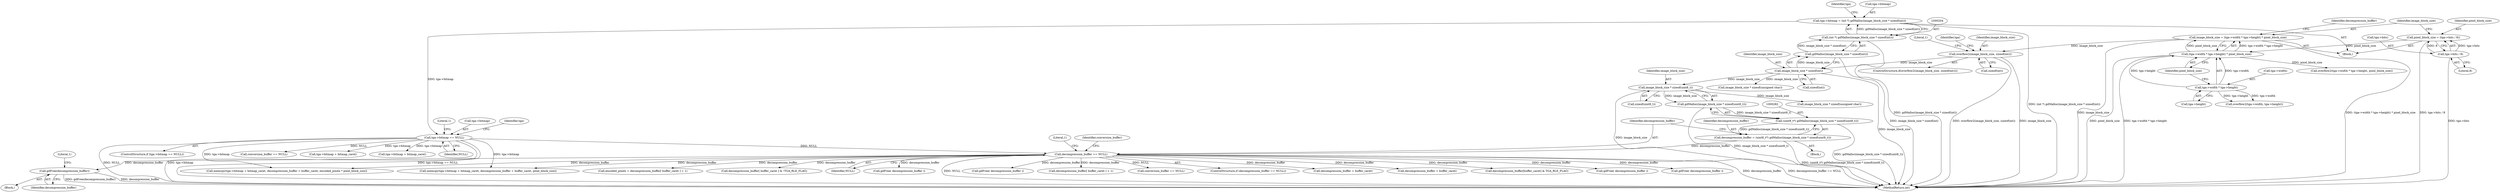 digraph "0_libgd_01c61f8ab110a77ae64b5ca67c244c728c506f03@pointer" {
"1000327" [label="(Call,gdFree(decompression_buffer))"];
"1000289" [label="(Call,decompression_buffer == NULL)"];
"1000279" [label="(Call,decompression_buffer = (uint8_t*) gdMalloc(image_block_size * sizeof(uint8_t)))"];
"1000281" [label="(Call,(uint8_t*) gdMalloc(image_block_size * sizeof(uint8_t)))"];
"1000283" [label="(Call,gdMalloc(image_block_size * sizeof(uint8_t)))"];
"1000284" [label="(Call,image_block_size * sizeof(uint8_t))"];
"1000206" [label="(Call,image_block_size * sizeof(int))"];
"1000176" [label="(Call,overflow2(image_block_size, sizeof(int)))"];
"1000117" [label="(Call,image_block_size = (tga->width * tga->height) * pixel_block_size)"];
"1000119" [label="(Call,(tga->width * tga->height) * pixel_block_size)"];
"1000120" [label="(Call,tga->width * tga->height)"];
"1000109" [label="(Call,pixel_block_size = (tga->bits / 8))"];
"1000111" [label="(Call,tga->bits / 8)"];
"1000211" [label="(Call,tga->bitmap == NULL)"];
"1000199" [label="(Call,tga->bitmap = (int *) gdMalloc(image_block_size * sizeof(int)))"];
"1000203" [label="(Call,(int *) gdMalloc(image_block_size * sizeof(int)))"];
"1000205" [label="(Call,gdMalloc(image_block_size * sizeof(int)))"];
"1000285" [label="(Identifier,image_block_size)"];
"1000327" [label="(Call,gdFree(decompression_buffer))"];
"1000279" [label="(Call,decompression_buffer = (uint8_t*) gdMalloc(image_block_size * sizeof(uint8_t)))"];
"1000188" [label="(Identifier,tga)"];
"1000175" [label="(ControlStructure,if(overflow2(image_block_size, sizeof(int))))"];
"1000221" [label="(Identifier,tga)"];
"1000281" [label="(Call,(uint8_t*) gdMalloc(image_block_size * sizeof(uint8_t)))"];
"1000177" [label="(Identifier,image_block_size)"];
"1000424" [label="(Call,encoded_pixels = decompression_buffer[ buffer_caret ] + 1)"];
"1000297" [label="(Identifier,conversion_buffer)"];
"1000371" [label="(Call,decompression_buffer[ buffer_caret ] & !TGA_RLE_FLAG)"];
"1000291" [label="(Identifier,NULL)"];
"1000478" [label="(MethodReturn,int)"];
"1000331" [label="(Literal,1)"];
"1000223" [label="(Block,)"];
"1000130" [label="(Identifier,decompression_buffer)"];
"1000215" [label="(Identifier,NULL)"];
"1000284" [label="(Call,image_block_size * sizeof(uint8_t))"];
"1000206" [label="(Call,image_block_size * sizeof(int))"];
"1000301" [label="(Call,image_block_size * sizeof(unsigned char))"];
"1000205" [label="(Call,gdMalloc(image_block_size * sizeof(int)))"];
"1000295" [label="(Literal,1)"];
"1000117" [label="(Call,image_block_size = (tga->width * tga->height) * pixel_block_size)"];
"1000109" [label="(Call,pixel_block_size = (tga->bits / 8))"];
"1000111" [label="(Call,tga->bits / 8)"];
"1000210" [label="(ControlStructure,if (tga->bitmap == NULL))"];
"1000286" [label="(Call,sizeof(uint8_t))"];
"1000110" [label="(Identifier,pixel_block_size)"];
"1000213" [label="(Identifier,tga)"];
"1000471" [label="(Call,gdFree( decompression_buffer ))"];
"1000120" [label="(Call,tga->width * tga->height)"];
"1000406" [label="(Call,memcpy(tga->bitmap + bitmap_caret, decompression_buffer + buffer_caret, pixel_block_size))"];
"1000119" [label="(Call,(tga->width * tga->height) * pixel_block_size)"];
"1000290" [label="(Identifier,decompression_buffer)"];
"1000118" [label="(Identifier,image_block_size)"];
"1000449" [label="(Call,memcpy(tga->bitmap + bitmap_caret, decompression_buffer + buffer_caret, encoded_pixels * pixel_block_size))"];
"1000289" [label="(Call,decompression_buffer == NULL)"];
"1000203" [label="(Call,(int *) gdMalloc(image_block_size * sizeof(int)))"];
"1000312" [label="(Call,gdFree( decompression_buffer ))"];
"1000200" [label="(Call,tga->bitmap)"];
"1000230" [label="(Call,image_block_size * sizeof(unsigned char))"];
"1000211" [label="(Call,tga->bitmap == NULL)"];
"1000183" [label="(Literal,1)"];
"1000124" [label="(Call,tga->height)"];
"1000178" [label="(Call,sizeof(int))"];
"1000207" [label="(Identifier,image_block_size)"];
"1000107" [label="(Block,)"];
"1000127" [label="(Identifier,pixel_block_size)"];
"1000162" [label="(Call,overflow2(tga->width * tga->height, pixel_block_size))"];
"1000112" [label="(Call,tga->bits)"];
"1000235" [label="(Call,conversion_buffer == NULL)"];
"1000407" [label="(Call,tga->bitmap + bitmap_caret)"];
"1000426" [label="(Call,decompression_buffer[ buffer_caret ] + 1)"];
"1000115" [label="(Literal,8)"];
"1000450" [label="(Call,tga->bitmap + bitmap_caret)"];
"1000306" [label="(Call,conversion_buffer == NULL)"];
"1000283" [label="(Call,gdMalloc(image_block_size * sizeof(uint8_t)))"];
"1000288" [label="(ControlStructure,if (decompression_buffer == NULL))"];
"1000280" [label="(Identifier,decompression_buffer)"];
"1000176" [label="(Call,overflow2(image_block_size, sizeof(int)))"];
"1000412" [label="(Call,decompression_buffer + buffer_caret)"];
"1000455" [label="(Call,decompression_buffer + buffer_caret)"];
"1000218" [label="(Literal,1)"];
"1000361" [label="(Call,decompression_buffer[buffer_caret] & TGA_RLE_FLAG)"];
"1000150" [label="(Call,overflow2(tga->width, tga->height))"];
"1000212" [label="(Call,tga->bitmap)"];
"1000328" [label="(Identifier,decompression_buffer)"];
"1000442" [label="(Call,gdFree( decompression_buffer ))"];
"1000208" [label="(Call,sizeof(int))"];
"1000199" [label="(Call,tga->bitmap = (int *) gdMalloc(image_block_size * sizeof(int)))"];
"1000389" [label="(Call,gdFree( decompression_buffer ))"];
"1000121" [label="(Call,tga->width)"];
"1000324" [label="(Block,)"];
"1000327" -> "1000324"  [label="AST: "];
"1000327" -> "1000328"  [label="CFG: "];
"1000328" -> "1000327"  [label="AST: "];
"1000331" -> "1000327"  [label="CFG: "];
"1000327" -> "1000478"  [label="DDG: decompression_buffer"];
"1000327" -> "1000478"  [label="DDG: gdFree(decompression_buffer)"];
"1000289" -> "1000327"  [label="DDG: decompression_buffer"];
"1000289" -> "1000288"  [label="AST: "];
"1000289" -> "1000291"  [label="CFG: "];
"1000290" -> "1000289"  [label="AST: "];
"1000291" -> "1000289"  [label="AST: "];
"1000295" -> "1000289"  [label="CFG: "];
"1000297" -> "1000289"  [label="CFG: "];
"1000289" -> "1000478"  [label="DDG: NULL"];
"1000289" -> "1000478"  [label="DDG: decompression_buffer"];
"1000289" -> "1000478"  [label="DDG: decompression_buffer == NULL"];
"1000279" -> "1000289"  [label="DDG: decompression_buffer"];
"1000211" -> "1000289"  [label="DDG: NULL"];
"1000289" -> "1000306"  [label="DDG: NULL"];
"1000289" -> "1000312"  [label="DDG: decompression_buffer"];
"1000289" -> "1000361"  [label="DDG: decompression_buffer"];
"1000289" -> "1000371"  [label="DDG: decompression_buffer"];
"1000289" -> "1000389"  [label="DDG: decompression_buffer"];
"1000289" -> "1000406"  [label="DDG: decompression_buffer"];
"1000289" -> "1000412"  [label="DDG: decompression_buffer"];
"1000289" -> "1000424"  [label="DDG: decompression_buffer"];
"1000289" -> "1000426"  [label="DDG: decompression_buffer"];
"1000289" -> "1000442"  [label="DDG: decompression_buffer"];
"1000289" -> "1000449"  [label="DDG: decompression_buffer"];
"1000289" -> "1000455"  [label="DDG: decompression_buffer"];
"1000289" -> "1000471"  [label="DDG: decompression_buffer"];
"1000279" -> "1000223"  [label="AST: "];
"1000279" -> "1000281"  [label="CFG: "];
"1000280" -> "1000279"  [label="AST: "];
"1000281" -> "1000279"  [label="AST: "];
"1000290" -> "1000279"  [label="CFG: "];
"1000279" -> "1000478"  [label="DDG: (uint8_t*) gdMalloc(image_block_size * sizeof(uint8_t))"];
"1000281" -> "1000279"  [label="DDG: gdMalloc(image_block_size * sizeof(uint8_t))"];
"1000281" -> "1000283"  [label="CFG: "];
"1000282" -> "1000281"  [label="AST: "];
"1000283" -> "1000281"  [label="AST: "];
"1000281" -> "1000478"  [label="DDG: gdMalloc(image_block_size * sizeof(uint8_t))"];
"1000283" -> "1000281"  [label="DDG: image_block_size * sizeof(uint8_t)"];
"1000283" -> "1000284"  [label="CFG: "];
"1000284" -> "1000283"  [label="AST: "];
"1000283" -> "1000478"  [label="DDG: image_block_size * sizeof(uint8_t)"];
"1000284" -> "1000283"  [label="DDG: image_block_size"];
"1000284" -> "1000286"  [label="CFG: "];
"1000285" -> "1000284"  [label="AST: "];
"1000286" -> "1000284"  [label="AST: "];
"1000284" -> "1000478"  [label="DDG: image_block_size"];
"1000206" -> "1000284"  [label="DDG: image_block_size"];
"1000284" -> "1000301"  [label="DDG: image_block_size"];
"1000206" -> "1000205"  [label="AST: "];
"1000206" -> "1000208"  [label="CFG: "];
"1000207" -> "1000206"  [label="AST: "];
"1000208" -> "1000206"  [label="AST: "];
"1000205" -> "1000206"  [label="CFG: "];
"1000206" -> "1000478"  [label="DDG: image_block_size"];
"1000206" -> "1000205"  [label="DDG: image_block_size"];
"1000176" -> "1000206"  [label="DDG: image_block_size"];
"1000206" -> "1000230"  [label="DDG: image_block_size"];
"1000176" -> "1000175"  [label="AST: "];
"1000176" -> "1000178"  [label="CFG: "];
"1000177" -> "1000176"  [label="AST: "];
"1000178" -> "1000176"  [label="AST: "];
"1000183" -> "1000176"  [label="CFG: "];
"1000188" -> "1000176"  [label="CFG: "];
"1000176" -> "1000478"  [label="DDG: overflow2(image_block_size, sizeof(int))"];
"1000176" -> "1000478"  [label="DDG: image_block_size"];
"1000117" -> "1000176"  [label="DDG: image_block_size"];
"1000117" -> "1000107"  [label="AST: "];
"1000117" -> "1000119"  [label="CFG: "];
"1000118" -> "1000117"  [label="AST: "];
"1000119" -> "1000117"  [label="AST: "];
"1000130" -> "1000117"  [label="CFG: "];
"1000117" -> "1000478"  [label="DDG: image_block_size"];
"1000117" -> "1000478"  [label="DDG: (tga->width * tga->height) * pixel_block_size"];
"1000119" -> "1000117"  [label="DDG: tga->width * tga->height"];
"1000119" -> "1000117"  [label="DDG: pixel_block_size"];
"1000119" -> "1000127"  [label="CFG: "];
"1000120" -> "1000119"  [label="AST: "];
"1000127" -> "1000119"  [label="AST: "];
"1000119" -> "1000478"  [label="DDG: pixel_block_size"];
"1000119" -> "1000478"  [label="DDG: tga->width * tga->height"];
"1000120" -> "1000119"  [label="DDG: tga->width"];
"1000120" -> "1000119"  [label="DDG: tga->height"];
"1000109" -> "1000119"  [label="DDG: pixel_block_size"];
"1000119" -> "1000162"  [label="DDG: pixel_block_size"];
"1000120" -> "1000124"  [label="CFG: "];
"1000121" -> "1000120"  [label="AST: "];
"1000124" -> "1000120"  [label="AST: "];
"1000127" -> "1000120"  [label="CFG: "];
"1000120" -> "1000150"  [label="DDG: tga->width"];
"1000120" -> "1000150"  [label="DDG: tga->height"];
"1000109" -> "1000107"  [label="AST: "];
"1000109" -> "1000111"  [label="CFG: "];
"1000110" -> "1000109"  [label="AST: "];
"1000111" -> "1000109"  [label="AST: "];
"1000118" -> "1000109"  [label="CFG: "];
"1000109" -> "1000478"  [label="DDG: tga->bits / 8"];
"1000111" -> "1000109"  [label="DDG: tga->bits"];
"1000111" -> "1000109"  [label="DDG: 8"];
"1000111" -> "1000115"  [label="CFG: "];
"1000112" -> "1000111"  [label="AST: "];
"1000115" -> "1000111"  [label="AST: "];
"1000111" -> "1000478"  [label="DDG: tga->bits"];
"1000211" -> "1000210"  [label="AST: "];
"1000211" -> "1000215"  [label="CFG: "];
"1000212" -> "1000211"  [label="AST: "];
"1000215" -> "1000211"  [label="AST: "];
"1000218" -> "1000211"  [label="CFG: "];
"1000221" -> "1000211"  [label="CFG: "];
"1000211" -> "1000478"  [label="DDG: tga->bitmap"];
"1000211" -> "1000478"  [label="DDG: tga->bitmap == NULL"];
"1000211" -> "1000478"  [label="DDG: NULL"];
"1000199" -> "1000211"  [label="DDG: tga->bitmap"];
"1000211" -> "1000235"  [label="DDG: NULL"];
"1000211" -> "1000406"  [label="DDG: tga->bitmap"];
"1000211" -> "1000407"  [label="DDG: tga->bitmap"];
"1000211" -> "1000449"  [label="DDG: tga->bitmap"];
"1000211" -> "1000450"  [label="DDG: tga->bitmap"];
"1000199" -> "1000107"  [label="AST: "];
"1000199" -> "1000203"  [label="CFG: "];
"1000200" -> "1000199"  [label="AST: "];
"1000203" -> "1000199"  [label="AST: "];
"1000213" -> "1000199"  [label="CFG: "];
"1000199" -> "1000478"  [label="DDG: (int *) gdMalloc(image_block_size * sizeof(int))"];
"1000203" -> "1000199"  [label="DDG: gdMalloc(image_block_size * sizeof(int))"];
"1000203" -> "1000205"  [label="CFG: "];
"1000204" -> "1000203"  [label="AST: "];
"1000205" -> "1000203"  [label="AST: "];
"1000203" -> "1000478"  [label="DDG: gdMalloc(image_block_size * sizeof(int))"];
"1000205" -> "1000203"  [label="DDG: image_block_size * sizeof(int)"];
"1000205" -> "1000478"  [label="DDG: image_block_size * sizeof(int)"];
}
